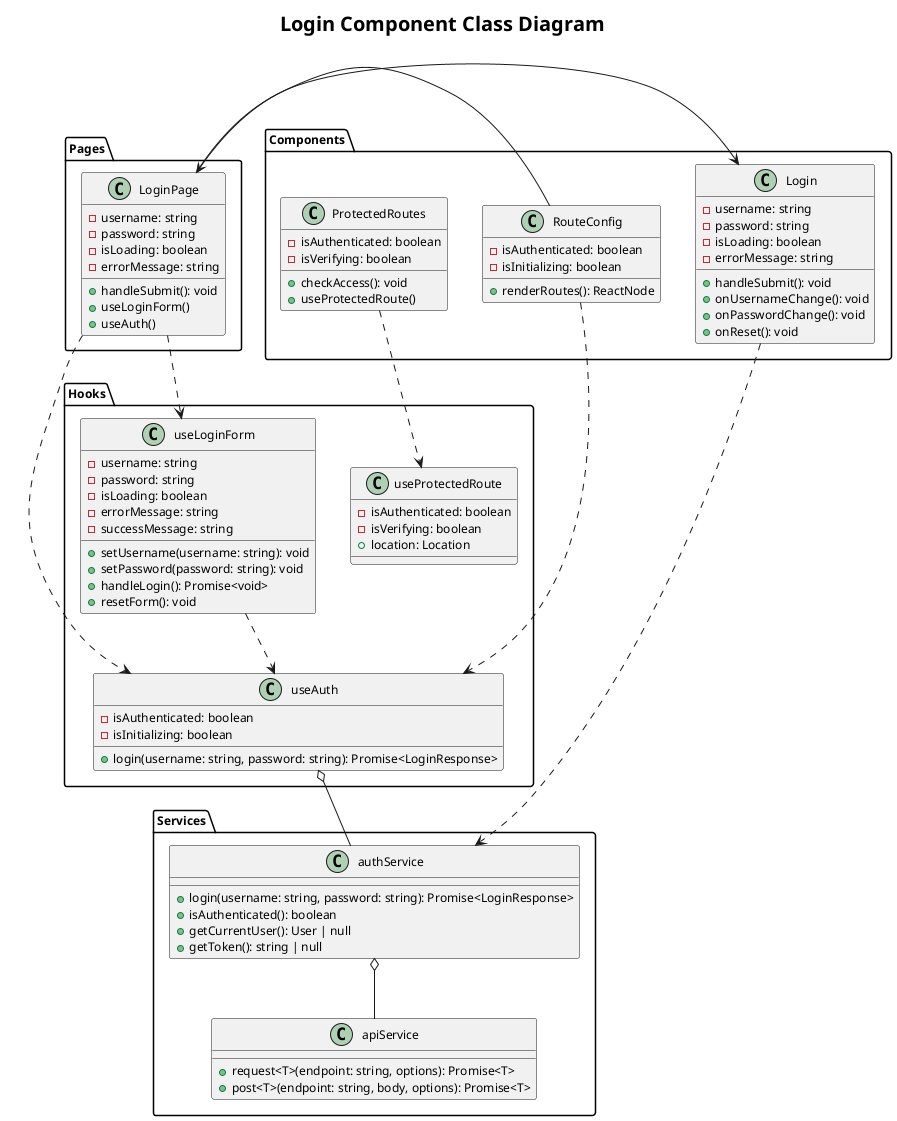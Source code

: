 @startuml Login Component Class Diagram

!define FONT_SIZE 12
!define TITLE_SIZE 20
skinparam defaultFontSize $FONT_SIZE
skinparam titleFontSize $TITLE_SIZE
skinparam classFontSize $FONT_SIZE

title "Login Component Class Diagram"

' Define main components for Login only
package "Pages" {
  class LoginPage {
    - username: string
    - password: string
    - isLoading: boolean
    - errorMessage: string
    + handleSubmit(): void
    + useLoginForm()
    + useAuth()
  }
}

package "Components" {
  class Login {
    - username: string
    - password: string
    - isLoading: boolean
    - errorMessage: string
    + handleSubmit(): void
    + onUsernameChange(): void
    + onPasswordChange(): void
    + onReset(): void
  }
  
  class RouteConfig {
    - isAuthenticated: boolean
    - isInitializing: boolean
    + renderRoutes(): ReactNode
  }
  
  class ProtectedRoutes {
    - isAuthenticated: boolean
    - isVerifying: boolean
    + checkAccess(): void
    + useProtectedRoute()
  }
}

package "Services" {
  class authService {
    + login(username: string, password: string): Promise<LoginResponse>
    + isAuthenticated(): boolean
    + getCurrentUser(): User | null
    + getToken(): string | null
  }
  
  class apiService {
    + request<T>(endpoint: string, options): Promise<T>
    + post<T>(endpoint: string, body, options): Promise<T>
  }
}

package "Hooks" {
  class useAuth {
    - isAuthenticated: boolean
    - isInitializing: boolean
    + login(username: string, password: string): Promise<LoginResponse>
  }
  
  class useLoginForm {
    - username: string
    - password: string
    - isLoading: boolean
    - errorMessage: string
    - successMessage: string
    + setUsername(username: string): void
    + setPassword(password: string): void
    + handleLogin(): Promise<void>
    + resetForm(): void
  }
  
  class useProtectedRoute {
    - isAuthenticated: boolean
    - isVerifying: boolean
    + location: Location
  }
}

' Define relationships with proper UML notation as per the new image
' Directed association → (solid line with arrow)
' Inheritance ▷ (solid line with empty triangle)
' Implementation → (dashed line with empty triangle)
' Dependency → (dashed line with arrow)
' Aggregation ◇ (solid line with empty diamond)
' Composition ♦ (solid line with filled diamond)

' Page to Component associations (directed association)
LoginPage --> Login

' Page to Hook dependencies (pages bruger hooks midlertidigt)
LoginPage ..> useLoginForm
LoginPage ..> useAuth

' Service dependencies - dependency pilen peger mod den klasse der bliver brugt
Login ..> authService
authService o-- apiService

' Routing associations
RouteConfig --> LoginPage
RouteConfig ..> useAuth
ProtectedRoutes ..> useProtectedRoute

' Hook associations
useLoginForm ..> useAuth
useAuth o-- authService

@enduml 
